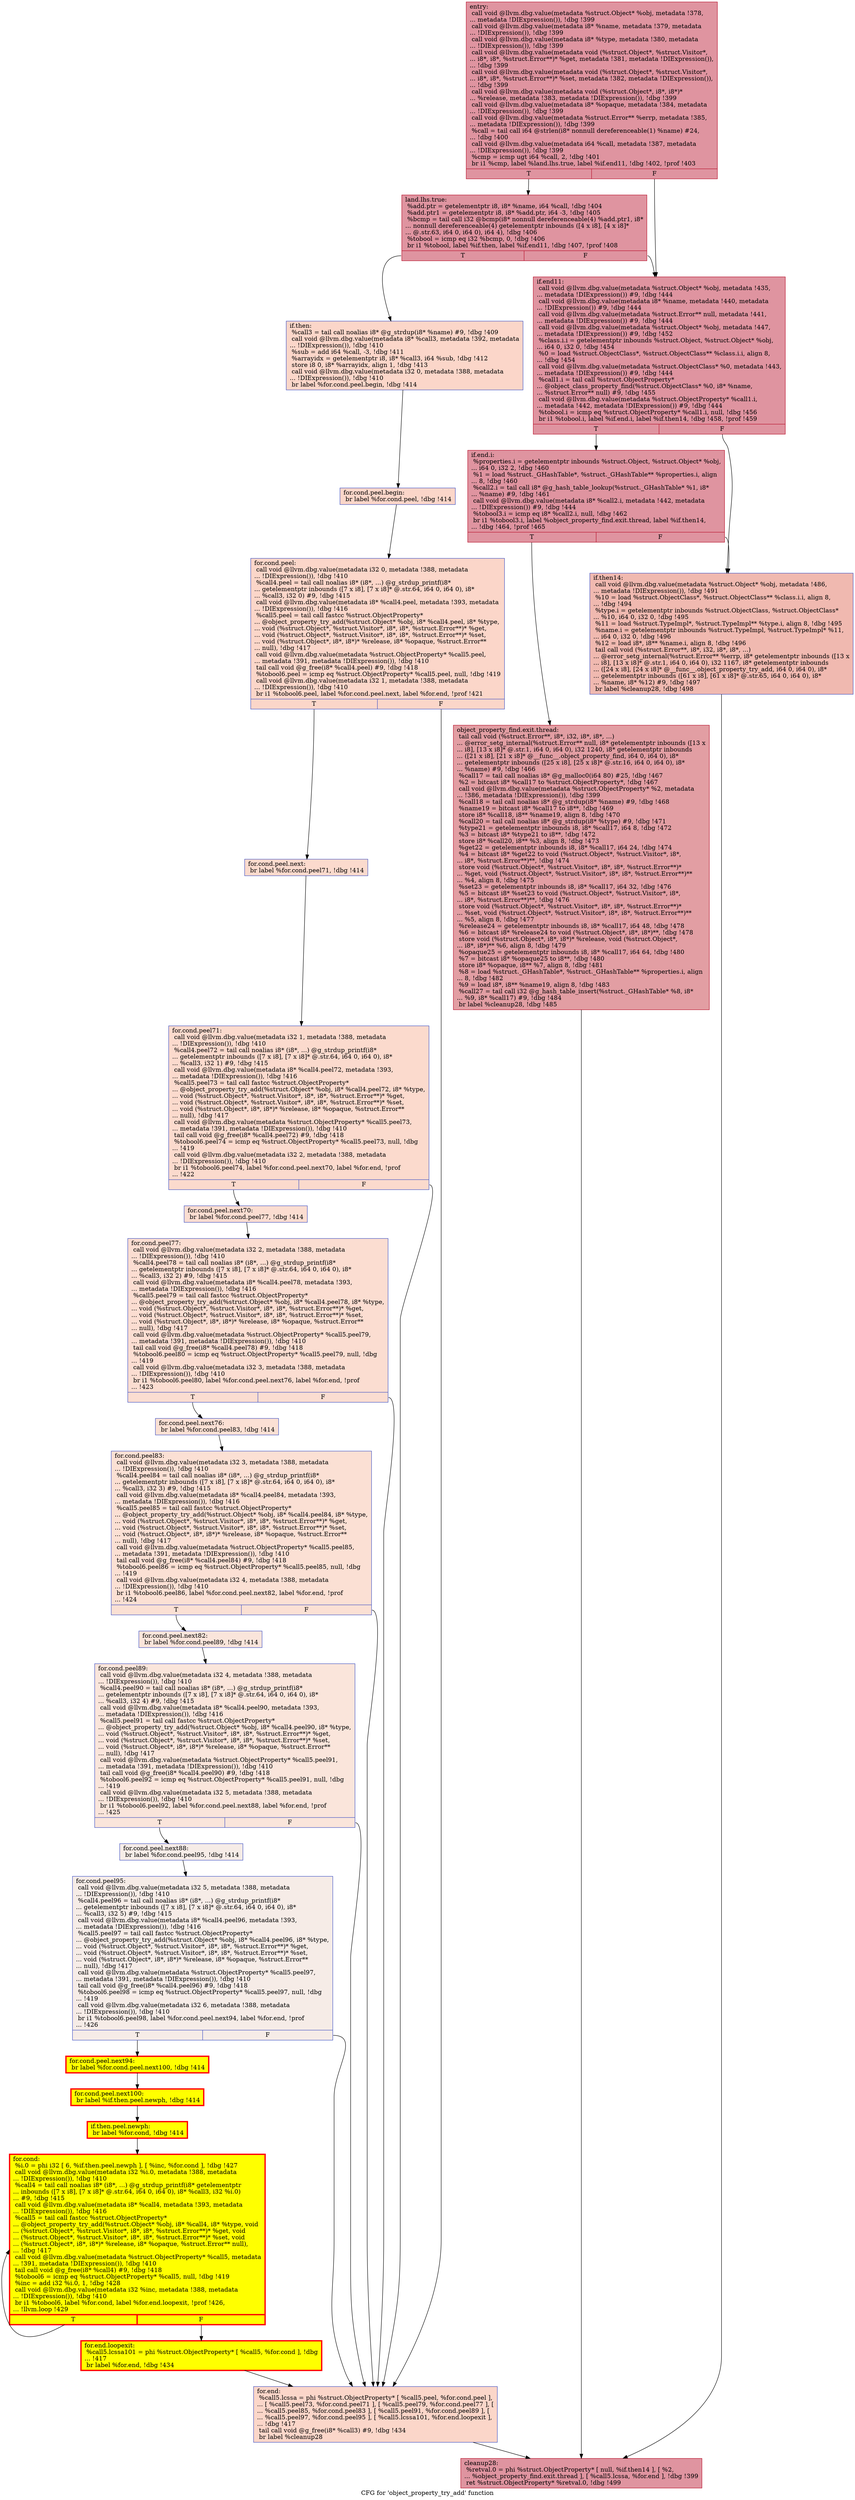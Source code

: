 digraph "CFG for 'object_property_try_add' function" {
	label="CFG for 'object_property_try_add' function";

	Node0x55ee2281ef40 [shape=record,color="#b70d28ff", style=filled, fillcolor="#b70d2870",label="{entry:\l  call void @llvm.dbg.value(metadata %struct.Object* %obj, metadata !378,\l... metadata !DIExpression()), !dbg !399\l  call void @llvm.dbg.value(metadata i8* %name, metadata !379, metadata\l... !DIExpression()), !dbg !399\l  call void @llvm.dbg.value(metadata i8* %type, metadata !380, metadata\l... !DIExpression()), !dbg !399\l  call void @llvm.dbg.value(metadata void (%struct.Object*, %struct.Visitor*,\l... i8*, i8*, %struct.Error**)* %get, metadata !381, metadata !DIExpression()),\l... !dbg !399\l  call void @llvm.dbg.value(metadata void (%struct.Object*, %struct.Visitor*,\l... i8*, i8*, %struct.Error**)* %set, metadata !382, metadata !DIExpression()),\l... !dbg !399\l  call void @llvm.dbg.value(metadata void (%struct.Object*, i8*, i8*)*\l... %release, metadata !383, metadata !DIExpression()), !dbg !399\l  call void @llvm.dbg.value(metadata i8* %opaque, metadata !384, metadata\l... !DIExpression()), !dbg !399\l  call void @llvm.dbg.value(metadata %struct.Error** %errp, metadata !385,\l... metadata !DIExpression()), !dbg !399\l  %call = tail call i64 @strlen(i8* nonnull dereferenceable(1) %name) #24,\l... !dbg !400\l  call void @llvm.dbg.value(metadata i64 %call, metadata !387, metadata\l... !DIExpression()), !dbg !399\l  %cmp = icmp ugt i64 %call, 2, !dbg !401\l  br i1 %cmp, label %land.lhs.true, label %if.end11, !dbg !402, !prof !403\l|{<s0>T|<s1>F}}"];
	Node0x55ee2281ef40:s0 -> Node0x55ee22825140;
	Node0x55ee2281ef40:s1 -> Node0x55ee228250f0;
	Node0x55ee22825140 [shape=record,color="#b70d28ff", style=filled, fillcolor="#b70d2870",label="{land.lhs.true:                                    \l  %add.ptr = getelementptr i8, i8* %name, i64 %call, !dbg !404\l  %add.ptr1 = getelementptr i8, i8* %add.ptr, i64 -3, !dbg !405\l  %bcmp = tail call i32 @bcmp(i8* nonnull dereferenceable(4) %add.ptr1, i8*\l... nonnull dereferenceable(4) getelementptr inbounds ([4 x i8], [4 x i8]*\l... @.str.63, i64 0, i64 0), i64 4), !dbg !406\l  %tobool = icmp eq i32 %bcmp, 0, !dbg !406\l  br i1 %tobool, label %if.then, label %if.end11, !dbg !407, !prof !408\l|{<s0>T|<s1>F}}"];
	Node0x55ee22825140:s0 -> Node0x55ee228250a0;
	Node0x55ee22825140:s1 -> Node0x55ee228250f0;
	Node0x55ee228250a0 [shape=record,color="#3d50c3ff", style=filled, fillcolor="#f6a38570",label="{if.then:                                          \l  %call3 = tail call noalias i8* @g_strdup(i8* %name) #9, !dbg !409\l  call void @llvm.dbg.value(metadata i8* %call3, metadata !392, metadata\l... !DIExpression()), !dbg !410\l  %sub = add i64 %call, -3, !dbg !411\l  %arrayidx = getelementptr i8, i8* %call3, i64 %sub, !dbg !412\l  store i8 0, i8* %arrayidx, align 1, !dbg !413\l  call void @llvm.dbg.value(metadata i32 0, metadata !388, metadata\l... !DIExpression()), !dbg !410\l  br label %for.cond.peel.begin, !dbg !414\l}"];
	Node0x55ee228250a0 -> Node0x55ee22a51300;
	Node0x55ee22a51300 [shape=record,color="#3d50c3ff", style=filled, fillcolor="#f6a38570",label="{for.cond.peel.begin:                              \l  br label %for.cond.peel, !dbg !414\l}"];
	Node0x55ee22a51300 -> Node0x55ee22a32000;
	Node0x55ee22a32000 [shape=record,color="#3d50c3ff", style=filled, fillcolor="#f6a38570",label="{for.cond.peel:                                    \l  call void @llvm.dbg.value(metadata i32 0, metadata !388, metadata\l... !DIExpression()), !dbg !410\l  %call4.peel = tail call noalias i8* (i8*, ...) @g_strdup_printf(i8*\l... getelementptr inbounds ([7 x i8], [7 x i8]* @.str.64, i64 0, i64 0), i8*\l... %call3, i32 0) #9, !dbg !415\l  call void @llvm.dbg.value(metadata i8* %call4.peel, metadata !393, metadata\l... !DIExpression()), !dbg !416\l  %call5.peel = tail call fastcc %struct.ObjectProperty*\l... @object_property_try_add(%struct.Object* %obj, i8* %call4.peel, i8* %type,\l... void (%struct.Object*, %struct.Visitor*, i8*, i8*, %struct.Error**)* %get,\l... void (%struct.Object*, %struct.Visitor*, i8*, i8*, %struct.Error**)* %set,\l... void (%struct.Object*, i8*, i8*)* %release, i8* %opaque, %struct.Error**\l... null), !dbg !417\l  call void @llvm.dbg.value(metadata %struct.ObjectProperty* %call5.peel,\l... metadata !391, metadata !DIExpression()), !dbg !410\l  tail call void @g_free(i8* %call4.peel) #9, !dbg !418\l  %tobool6.peel = icmp eq %struct.ObjectProperty* %call5.peel, null, !dbg !419\l  call void @llvm.dbg.value(metadata i32 1, metadata !388, metadata\l... !DIExpression()), !dbg !410\l  br i1 %tobool6.peel, label %for.cond.peel.next, label %for.end, !prof !421\l|{<s0>T|<s1>F}}"];
	Node0x55ee22a32000:s0 -> Node0x55ee22719160;
	Node0x55ee22a32000:s1 -> Node0x55ee22826ec0;
	Node0x55ee22719160 [shape=record,color="#3d50c3ff", style=filled, fillcolor="#f7ac8e70",label="{for.cond.peel.next:                               \l  br label %for.cond.peel71, !dbg !414\l}"];
	Node0x55ee22719160 -> Node0x55ee226874e0;
	Node0x55ee226874e0 [shape=record,color="#3d50c3ff", style=filled, fillcolor="#f7ac8e70",label="{for.cond.peel71:                                  \l  call void @llvm.dbg.value(metadata i32 1, metadata !388, metadata\l... !DIExpression()), !dbg !410\l  %call4.peel72 = tail call noalias i8* (i8*, ...) @g_strdup_printf(i8*\l... getelementptr inbounds ([7 x i8], [7 x i8]* @.str.64, i64 0, i64 0), i8*\l... %call3, i32 1) #9, !dbg !415\l  call void @llvm.dbg.value(metadata i8* %call4.peel72, metadata !393,\l... metadata !DIExpression()), !dbg !416\l  %call5.peel73 = tail call fastcc %struct.ObjectProperty*\l... @object_property_try_add(%struct.Object* %obj, i8* %call4.peel72, i8* %type,\l... void (%struct.Object*, %struct.Visitor*, i8*, i8*, %struct.Error**)* %get,\l... void (%struct.Object*, %struct.Visitor*, i8*, i8*, %struct.Error**)* %set,\l... void (%struct.Object*, i8*, i8*)* %release, i8* %opaque, %struct.Error**\l... null), !dbg !417\l  call void @llvm.dbg.value(metadata %struct.ObjectProperty* %call5.peel73,\l... metadata !391, metadata !DIExpression()), !dbg !410\l  tail call void @g_free(i8* %call4.peel72) #9, !dbg !418\l  %tobool6.peel74 = icmp eq %struct.ObjectProperty* %call5.peel73, null, !dbg\l... !419\l  call void @llvm.dbg.value(metadata i32 2, metadata !388, metadata\l... !DIExpression()), !dbg !410\l  br i1 %tobool6.peel74, label %for.cond.peel.next70, label %for.end, !prof\l... !422\l|{<s0>T|<s1>F}}"];
	Node0x55ee226874e0:s0 -> Node0x55ee225f7010;
	Node0x55ee226874e0:s1 -> Node0x55ee22826ec0;
	Node0x55ee225f7010 [shape=record,color="#3d50c3ff", style=filled, fillcolor="#f7b39670",label="{for.cond.peel.next70:                             \l  br label %for.cond.peel77, !dbg !414\l}"];
	Node0x55ee225f7010 -> Node0x55ee22934480;
	Node0x55ee22934480 [shape=record,color="#3d50c3ff", style=filled, fillcolor="#f7b39670",label="{for.cond.peel77:                                  \l  call void @llvm.dbg.value(metadata i32 2, metadata !388, metadata\l... !DIExpression()), !dbg !410\l  %call4.peel78 = tail call noalias i8* (i8*, ...) @g_strdup_printf(i8*\l... getelementptr inbounds ([7 x i8], [7 x i8]* @.str.64, i64 0, i64 0), i8*\l... %call3, i32 2) #9, !dbg !415\l  call void @llvm.dbg.value(metadata i8* %call4.peel78, metadata !393,\l... metadata !DIExpression()), !dbg !416\l  %call5.peel79 = tail call fastcc %struct.ObjectProperty*\l... @object_property_try_add(%struct.Object* %obj, i8* %call4.peel78, i8* %type,\l... void (%struct.Object*, %struct.Visitor*, i8*, i8*, %struct.Error**)* %get,\l... void (%struct.Object*, %struct.Visitor*, i8*, i8*, %struct.Error**)* %set,\l... void (%struct.Object*, i8*, i8*)* %release, i8* %opaque, %struct.Error**\l... null), !dbg !417\l  call void @llvm.dbg.value(metadata %struct.ObjectProperty* %call5.peel79,\l... metadata !391, metadata !DIExpression()), !dbg !410\l  tail call void @g_free(i8* %call4.peel78) #9, !dbg !418\l  %tobool6.peel80 = icmp eq %struct.ObjectProperty* %call5.peel79, null, !dbg\l... !419\l  call void @llvm.dbg.value(metadata i32 3, metadata !388, metadata\l... !DIExpression()), !dbg !410\l  br i1 %tobool6.peel80, label %for.cond.peel.next76, label %for.end, !prof\l... !423\l|{<s0>T|<s1>F}}"];
	Node0x55ee22934480:s0 -> Node0x55ee227da4c0;
	Node0x55ee22934480:s1 -> Node0x55ee22826ec0;
	Node0x55ee227da4c0 [shape=record,color="#3d50c3ff", style=filled, fillcolor="#f7b99e70",label="{for.cond.peel.next76:                             \l  br label %for.cond.peel83, !dbg !414\l}"];
	Node0x55ee227da4c0 -> Node0x55ee227aee80;
	Node0x55ee227aee80 [shape=record,color="#3d50c3ff", style=filled, fillcolor="#f7b99e70",label="{for.cond.peel83:                                  \l  call void @llvm.dbg.value(metadata i32 3, metadata !388, metadata\l... !DIExpression()), !dbg !410\l  %call4.peel84 = tail call noalias i8* (i8*, ...) @g_strdup_printf(i8*\l... getelementptr inbounds ([7 x i8], [7 x i8]* @.str.64, i64 0, i64 0), i8*\l... %call3, i32 3) #9, !dbg !415\l  call void @llvm.dbg.value(metadata i8* %call4.peel84, metadata !393,\l... metadata !DIExpression()), !dbg !416\l  %call5.peel85 = tail call fastcc %struct.ObjectProperty*\l... @object_property_try_add(%struct.Object* %obj, i8* %call4.peel84, i8* %type,\l... void (%struct.Object*, %struct.Visitor*, i8*, i8*, %struct.Error**)* %get,\l... void (%struct.Object*, %struct.Visitor*, i8*, i8*, %struct.Error**)* %set,\l... void (%struct.Object*, i8*, i8*)* %release, i8* %opaque, %struct.Error**\l... null), !dbg !417\l  call void @llvm.dbg.value(metadata %struct.ObjectProperty* %call5.peel85,\l... metadata !391, metadata !DIExpression()), !dbg !410\l  tail call void @g_free(i8* %call4.peel84) #9, !dbg !418\l  %tobool6.peel86 = icmp eq %struct.ObjectProperty* %call5.peel85, null, !dbg\l... !419\l  call void @llvm.dbg.value(metadata i32 4, metadata !388, metadata\l... !DIExpression()), !dbg !410\l  br i1 %tobool6.peel86, label %for.cond.peel.next82, label %for.end, !prof\l... !424\l|{<s0>T|<s1>F}}"];
	Node0x55ee227aee80:s0 -> Node0x55ee22a94000;
	Node0x55ee227aee80:s1 -> Node0x55ee22826ec0;
	Node0x55ee22a94000 [shape=record,color="#3d50c3ff", style=filled, fillcolor="#f4c5ad70",label="{for.cond.peel.next82:                             \l  br label %for.cond.peel89, !dbg !414\l}"];
	Node0x55ee22a94000 -> Node0x55ee22824530;
	Node0x55ee22824530 [shape=record,color="#3d50c3ff", style=filled, fillcolor="#f4c5ad70",label="{for.cond.peel89:                                  \l  call void @llvm.dbg.value(metadata i32 4, metadata !388, metadata\l... !DIExpression()), !dbg !410\l  %call4.peel90 = tail call noalias i8* (i8*, ...) @g_strdup_printf(i8*\l... getelementptr inbounds ([7 x i8], [7 x i8]* @.str.64, i64 0, i64 0), i8*\l... %call3, i32 4) #9, !dbg !415\l  call void @llvm.dbg.value(metadata i8* %call4.peel90, metadata !393,\l... metadata !DIExpression()), !dbg !416\l  %call5.peel91 = tail call fastcc %struct.ObjectProperty*\l... @object_property_try_add(%struct.Object* %obj, i8* %call4.peel90, i8* %type,\l... void (%struct.Object*, %struct.Visitor*, i8*, i8*, %struct.Error**)* %get,\l... void (%struct.Object*, %struct.Visitor*, i8*, i8*, %struct.Error**)* %set,\l... void (%struct.Object*, i8*, i8*)* %release, i8* %opaque, %struct.Error**\l... null), !dbg !417\l  call void @llvm.dbg.value(metadata %struct.ObjectProperty* %call5.peel91,\l... metadata !391, metadata !DIExpression()), !dbg !410\l  tail call void @g_free(i8* %call4.peel90) #9, !dbg !418\l  %tobool6.peel92 = icmp eq %struct.ObjectProperty* %call5.peel91, null, !dbg\l... !419\l  call void @llvm.dbg.value(metadata i32 5, metadata !388, metadata\l... !DIExpression()), !dbg !410\l  br i1 %tobool6.peel92, label %for.cond.peel.next88, label %for.end, !prof\l... !425\l|{<s0>T|<s1>F}}"];
	Node0x55ee22824530:s0 -> Node0x55ee22a92980;
	Node0x55ee22824530:s1 -> Node0x55ee22826ec0;
	Node0x55ee22a92980 [shape=record,color="#3d50c3ff", style=filled, fillcolor="#ead5c970",label="{for.cond.peel.next88:                             \l  br label %for.cond.peel95, !dbg !414\l}"];
	Node0x55ee22a92980 -> Node0x55ee22a99b80;
	Node0x55ee22a99b80 [shape=record,color="#3d50c3ff", style=filled, fillcolor="#ead5c970",label="{for.cond.peel95:                                  \l  call void @llvm.dbg.value(metadata i32 5, metadata !388, metadata\l... !DIExpression()), !dbg !410\l  %call4.peel96 = tail call noalias i8* (i8*, ...) @g_strdup_printf(i8*\l... getelementptr inbounds ([7 x i8], [7 x i8]* @.str.64, i64 0, i64 0), i8*\l... %call3, i32 5) #9, !dbg !415\l  call void @llvm.dbg.value(metadata i8* %call4.peel96, metadata !393,\l... metadata !DIExpression()), !dbg !416\l  %call5.peel97 = tail call fastcc %struct.ObjectProperty*\l... @object_property_try_add(%struct.Object* %obj, i8* %call4.peel96, i8* %type,\l... void (%struct.Object*, %struct.Visitor*, i8*, i8*, %struct.Error**)* %get,\l... void (%struct.Object*, %struct.Visitor*, i8*, i8*, %struct.Error**)* %set,\l... void (%struct.Object*, i8*, i8*)* %release, i8* %opaque, %struct.Error**\l... null), !dbg !417\l  call void @llvm.dbg.value(metadata %struct.ObjectProperty* %call5.peel97,\l... metadata !391, metadata !DIExpression()), !dbg !410\l  tail call void @g_free(i8* %call4.peel96) #9, !dbg !418\l  %tobool6.peel98 = icmp eq %struct.ObjectProperty* %call5.peel97, null, !dbg\l... !419\l  call void @llvm.dbg.value(metadata i32 6, metadata !388, metadata\l... !DIExpression()), !dbg !410\l  br i1 %tobool6.peel98, label %for.cond.peel.next94, label %for.end, !prof\l... !426\l|{<s0>T|<s1>F}}"];
	Node0x55ee22a99b80:s0 -> Node0x55ee22844850;
	Node0x55ee22a99b80:s1 -> Node0x55ee22826ec0;
	Node0x55ee22844850 [shape=record,penwidth=3.0, style="filled", color="red", fillcolor="yellow",label="{for.cond.peel.next94:                             \l  br label %for.cond.peel.next100, !dbg !414\l}"];
	Node0x55ee22844850 -> Node0x55ee227ec420;
	Node0x55ee227ec420 [shape=record,penwidth=3.0, style="filled", color="red", fillcolor="yellow",label="{for.cond.peel.next100:                            \l  br label %if.then.peel.newph, !dbg !414\l}"];
	Node0x55ee227ec420 -> Node0x55ee229ebd50;
	Node0x55ee229ebd50 [shape=record,penwidth=3.0, style="filled", color="red", fillcolor="yellow",label="{if.then.peel.newph:                               \l  br label %for.cond, !dbg !414\l}"];
	Node0x55ee229ebd50 -> Node0x55ee22827090;
	Node0x55ee22827090 [shape=record,penwidth=3.0, style="filled", color="red", fillcolor="yellow",label="{for.cond:                                         \l  %i.0 = phi i32 [ 6, %if.then.peel.newph ], [ %inc, %for.cond ], !dbg !427\l  call void @llvm.dbg.value(metadata i32 %i.0, metadata !388, metadata\l... !DIExpression()), !dbg !410\l  %call4 = tail call noalias i8* (i8*, ...) @g_strdup_printf(i8* getelementptr\l... inbounds ([7 x i8], [7 x i8]* @.str.64, i64 0, i64 0), i8* %call3, i32 %i.0)\l... #9, !dbg !415\l  call void @llvm.dbg.value(metadata i8* %call4, metadata !393, metadata\l... !DIExpression()), !dbg !416\l  %call5 = tail call fastcc %struct.ObjectProperty*\l... @object_property_try_add(%struct.Object* %obj, i8* %call4, i8* %type, void\l... (%struct.Object*, %struct.Visitor*, i8*, i8*, %struct.Error**)* %get, void\l... (%struct.Object*, %struct.Visitor*, i8*, i8*, %struct.Error**)* %set, void\l... (%struct.Object*, i8*, i8*)* %release, i8* %opaque, %struct.Error** null),\l... !dbg !417\l  call void @llvm.dbg.value(metadata %struct.ObjectProperty* %call5, metadata\l... !391, metadata !DIExpression()), !dbg !410\l  tail call void @g_free(i8* %call4) #9, !dbg !418\l  %tobool6 = icmp eq %struct.ObjectProperty* %call5, null, !dbg !419\l  %inc = add i32 %i.0, 1, !dbg !428\l  call void @llvm.dbg.value(metadata i32 %inc, metadata !388, metadata\l... !DIExpression()), !dbg !410\l  br i1 %tobool6, label %for.cond, label %for.end.loopexit, !prof !426,\l... !llvm.loop !429\l|{<s0>T|<s1>F}}"];
	Node0x55ee22827090:s0 -> Node0x55ee22827090;
	Node0x55ee22827090:s1 -> Node0x55ee22870a60;
	Node0x55ee22870a60 [shape=record,penwidth=3.0, style="filled", color="red", fillcolor="yellow",label="{for.end.loopexit:                                 \l  %call5.lcssa101 = phi %struct.ObjectProperty* [ %call5, %for.cond ], !dbg\l... !417\l  br label %for.end, !dbg !434\l}"];
	Node0x55ee22870a60 -> Node0x55ee22826ec0;
	Node0x55ee22826ec0 [shape=record,color="#3d50c3ff", style=filled, fillcolor="#f6a38570",label="{for.end:                                          \l  %call5.lcssa = phi %struct.ObjectProperty* [ %call5.peel, %for.cond.peel ],\l... [ %call5.peel73, %for.cond.peel71 ], [ %call5.peel79, %for.cond.peel77 ], [\l... %call5.peel85, %for.cond.peel83 ], [ %call5.peel91, %for.cond.peel89 ], [\l... %call5.peel97, %for.cond.peel95 ], [ %call5.lcssa101, %for.end.loopexit ],\l... !dbg !417\l  tail call void @g_free(i8* %call3) #9, !dbg !434\l  br label %cleanup28\l}"];
	Node0x55ee22826ec0 -> Node0x55ee22829fd0;
	Node0x55ee228250f0 [shape=record,color="#b70d28ff", style=filled, fillcolor="#b70d2870",label="{if.end11:                                         \l  call void @llvm.dbg.value(metadata %struct.Object* %obj, metadata !435,\l... metadata !DIExpression()) #9, !dbg !444\l  call void @llvm.dbg.value(metadata i8* %name, metadata !440, metadata\l... !DIExpression()) #9, !dbg !444\l  call void @llvm.dbg.value(metadata %struct.Error** null, metadata !441,\l... metadata !DIExpression()) #9, !dbg !444\l  call void @llvm.dbg.value(metadata %struct.Object* %obj, metadata !447,\l... metadata !DIExpression()) #9, !dbg !452\l  %class.i.i = getelementptr inbounds %struct.Object, %struct.Object* %obj,\l... i64 0, i32 0, !dbg !454\l  %0 = load %struct.ObjectClass*, %struct.ObjectClass** %class.i.i, align 8,\l... !dbg !454\l  call void @llvm.dbg.value(metadata %struct.ObjectClass* %0, metadata !443,\l... metadata !DIExpression()) #9, !dbg !444\l  %call1.i = tail call %struct.ObjectProperty*\l... @object_class_property_find(%struct.ObjectClass* %0, i8* %name,\l... %struct.Error** null) #9, !dbg !455\l  call void @llvm.dbg.value(metadata %struct.ObjectProperty* %call1.i,\l... metadata !442, metadata !DIExpression()) #9, !dbg !444\l  %tobool.i = icmp eq %struct.ObjectProperty* %call1.i, null, !dbg !456\l  br i1 %tobool.i, label %if.end.i, label %if.then14, !dbg !458, !prof !459\l|{<s0>T|<s1>F}}"];
	Node0x55ee228250f0:s0 -> Node0x55ee22583790;
	Node0x55ee228250f0:s1 -> Node0x55ee22825ab0;
	Node0x55ee22583790 [shape=record,color="#b70d28ff", style=filled, fillcolor="#b70d2870",label="{if.end.i:                                         \l  %properties.i = getelementptr inbounds %struct.Object, %struct.Object* %obj,\l... i64 0, i32 2, !dbg !460\l  %1 = load %struct._GHashTable*, %struct._GHashTable** %properties.i, align\l... 8, !dbg !460\l  %call2.i = tail call i8* @g_hash_table_lookup(%struct._GHashTable* %1, i8*\l... %name) #9, !dbg !461\l  call void @llvm.dbg.value(metadata i8* %call2.i, metadata !442, metadata\l... !DIExpression()) #9, !dbg !444\l  %tobool3.i = icmp eq i8* %call2.i, null, !dbg !462\l  br i1 %tobool3.i, label %object_property_find.exit.thread, label %if.then14,\l... !dbg !464, !prof !465\l|{<s0>T|<s1>F}}"];
	Node0x55ee22583790:s0 -> Node0x55ee22a3c1c0;
	Node0x55ee22583790:s1 -> Node0x55ee22825ab0;
	Node0x55ee22a3c1c0 [shape=record,color="#b70d28ff", style=filled, fillcolor="#be242e70",label="{object_property_find.exit.thread:                 \l  tail call void (%struct.Error**, i8*, i32, i8*, i8*, ...)\l... @error_setg_internal(%struct.Error** null, i8* getelementptr inbounds ([13 x\l... i8], [13 x i8]* @.str.1, i64 0, i64 0), i32 1240, i8* getelementptr inbounds\l... ([21 x i8], [21 x i8]* @__func__.object_property_find, i64 0, i64 0), i8*\l... getelementptr inbounds ([25 x i8], [25 x i8]* @.str.16, i64 0, i64 0), i8*\l... %name) #9, !dbg !466\l  %call17 = tail call noalias i8* @g_malloc0(i64 80) #25, !dbg !467\l  %2 = bitcast i8* %call17 to %struct.ObjectProperty*, !dbg !467\l  call void @llvm.dbg.value(metadata %struct.ObjectProperty* %2, metadata\l... !386, metadata !DIExpression()), !dbg !399\l  %call18 = tail call noalias i8* @g_strdup(i8* %name) #9, !dbg !468\l  %name19 = bitcast i8* %call17 to i8**, !dbg !469\l  store i8* %call18, i8** %name19, align 8, !dbg !470\l  %call20 = tail call noalias i8* @g_strdup(i8* %type) #9, !dbg !471\l  %type21 = getelementptr inbounds i8, i8* %call17, i64 8, !dbg !472\l  %3 = bitcast i8* %type21 to i8**, !dbg !472\l  store i8* %call20, i8** %3, align 8, !dbg !473\l  %get22 = getelementptr inbounds i8, i8* %call17, i64 24, !dbg !474\l  %4 = bitcast i8* %get22 to void (%struct.Object*, %struct.Visitor*, i8*,\l... i8*, %struct.Error**)**, !dbg !474\l  store void (%struct.Object*, %struct.Visitor*, i8*, i8*, %struct.Error**)*\l... %get, void (%struct.Object*, %struct.Visitor*, i8*, i8*, %struct.Error**)**\l... %4, align 8, !dbg !475\l  %set23 = getelementptr inbounds i8, i8* %call17, i64 32, !dbg !476\l  %5 = bitcast i8* %set23 to void (%struct.Object*, %struct.Visitor*, i8*,\l... i8*, %struct.Error**)**, !dbg !476\l  store void (%struct.Object*, %struct.Visitor*, i8*, i8*, %struct.Error**)*\l... %set, void (%struct.Object*, %struct.Visitor*, i8*, i8*, %struct.Error**)**\l... %5, align 8, !dbg !477\l  %release24 = getelementptr inbounds i8, i8* %call17, i64 48, !dbg !478\l  %6 = bitcast i8* %release24 to void (%struct.Object*, i8*, i8*)**, !dbg !478\l  store void (%struct.Object*, i8*, i8*)* %release, void (%struct.Object*,\l... i8*, i8*)** %6, align 8, !dbg !479\l  %opaque25 = getelementptr inbounds i8, i8* %call17, i64 64, !dbg !480\l  %7 = bitcast i8* %opaque25 to i8**, !dbg !480\l  store i8* %opaque, i8** %7, align 8, !dbg !481\l  %8 = load %struct._GHashTable*, %struct._GHashTable** %properties.i, align\l... 8, !dbg !482\l  %9 = load i8*, i8** %name19, align 8, !dbg !483\l  %call27 = tail call i32 @g_hash_table_insert(%struct._GHashTable* %8, i8*\l... %9, i8* %call17) #9, !dbg !484\l  br label %cleanup28, !dbg !485\l}"];
	Node0x55ee22a3c1c0 -> Node0x55ee22829fd0;
	Node0x55ee22825ab0 [shape=record,color="#3d50c3ff", style=filled, fillcolor="#de614d70",label="{if.then14:                                        \l  call void @llvm.dbg.value(metadata %struct.Object* %obj, metadata !486,\l... metadata !DIExpression()), !dbg !491\l  %10 = load %struct.ObjectClass*, %struct.ObjectClass** %class.i.i, align 8,\l... !dbg !494\l  %type.i = getelementptr inbounds %struct.ObjectClass, %struct.ObjectClass*\l... %10, i64 0, i32 0, !dbg !495\l  %11 = load %struct.TypeImpl*, %struct.TypeImpl** %type.i, align 8, !dbg !495\l  %name.i = getelementptr inbounds %struct.TypeImpl, %struct.TypeImpl* %11,\l... i64 0, i32 0, !dbg !496\l  %12 = load i8*, i8** %name.i, align 8, !dbg !496\l  tail call void (%struct.Error**, i8*, i32, i8*, i8*, ...)\l... @error_setg_internal(%struct.Error** %errp, i8* getelementptr inbounds ([13 x\l... i8], [13 x i8]* @.str.1, i64 0, i64 0), i32 1167, i8* getelementptr inbounds\l... ([24 x i8], [24 x i8]* @__func__.object_property_try_add, i64 0, i64 0), i8*\l... getelementptr inbounds ([61 x i8], [61 x i8]* @.str.65, i64 0, i64 0), i8*\l... %name, i8* %12) #9, !dbg !497\l  br label %cleanup28, !dbg !498\l}"];
	Node0x55ee22825ab0 -> Node0x55ee22829fd0;
	Node0x55ee22829fd0 [shape=record,color="#b70d28ff", style=filled, fillcolor="#b70d2870",label="{cleanup28:                                        \l  %retval.0 = phi %struct.ObjectProperty* [ null, %if.then14 ], [ %2,\l... %object_property_find.exit.thread ], [ %call5.lcssa, %for.end ], !dbg !399\l  ret %struct.ObjectProperty* %retval.0, !dbg !499\l}"];
}
